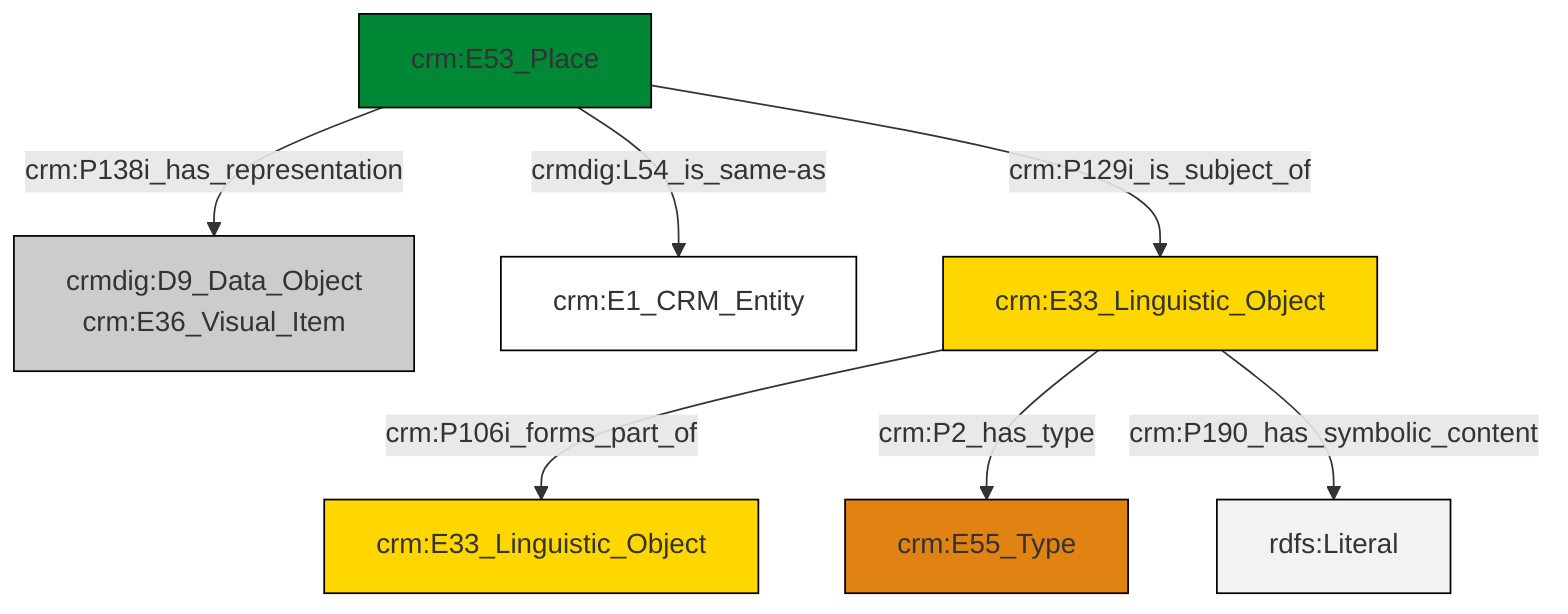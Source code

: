 graph TD
classDef Literal fill:#f2f2f2,stroke:#000000;
classDef CRM_Entity fill:#FFFFFF,stroke:#000000;
classDef Temporal_Entity fill:#00C9E6, stroke:#000000;
classDef Type fill:#E18312, stroke:#000000;
classDef Time-Span fill:#2C9C91, stroke:#000000;
classDef Appellation fill:#FFEB7F, stroke:#000000;
classDef Place fill:#008836, stroke:#000000;
classDef Persistent_Item fill:#B266B2, stroke:#000000;
classDef Conceptual_Object fill:#FFD700, stroke:#000000;
classDef Physical_Thing fill:#D2B48C, stroke:#000000;
classDef Actor fill:#f58aad, stroke:#000000;
classDef PC_Classes fill:#4ce600, stroke:#000000;
classDef Multi fill:#cccccc,stroke:#000000;

2["crm:E53_Place"]:::Place -->|crm:P138i_has_representation| 0["crmdig:D9_Data_Object<br>crm:E36_Visual_Item"]:::Multi
2["crm:E53_Place"]:::Place -->|crmdig:L54_is_same-as| 5["crm:E1_CRM_Entity"]:::CRM_Entity
2["crm:E53_Place"]:::Place -->|crm:P129i_is_subject_of| 6["crm:E33_Linguistic_Object"]:::Conceptual_Object
6["crm:E33_Linguistic_Object"]:::Conceptual_Object -->|crm:P106i_forms_part_of| 9["crm:E33_Linguistic_Object"]:::Conceptual_Object
6["crm:E33_Linguistic_Object"]:::Conceptual_Object -->|crm:P2_has_type| 3["crm:E55_Type"]:::Type
6["crm:E33_Linguistic_Object"]:::Conceptual_Object -->|crm:P190_has_symbolic_content| 14[rdfs:Literal]:::Literal